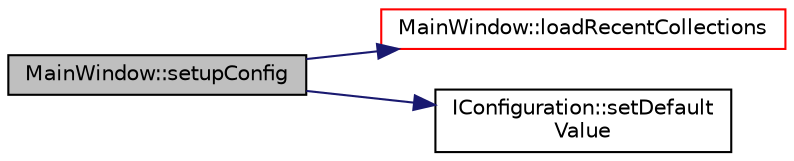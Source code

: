digraph "MainWindow::setupConfig"
{
 // LATEX_PDF_SIZE
  edge [fontname="Helvetica",fontsize="10",labelfontname="Helvetica",labelfontsize="10"];
  node [fontname="Helvetica",fontsize="10",shape=record];
  rankdir="LR";
  Node1 [label="MainWindow::setupConfig",height=0.2,width=0.4,color="black", fillcolor="grey75", style="filled", fontcolor="black",tooltip=" "];
  Node1 -> Node2 [color="midnightblue",fontsize="10",style="solid",fontname="Helvetica"];
  Node2 [label="MainWindow::loadRecentCollections",height=0.2,width=0.4,color="red", fillcolor="white", style="filled",URL="$class_main_window.html#a78c10e6e8b4303c3bacd5b0761495e86",tooltip=" "];
  Node1 -> Node6 [color="midnightblue",fontsize="10",style="solid",fontname="Helvetica"];
  Node6 [label="IConfiguration::setDefault\lValue",height=0.2,width=0.4,color="black", fillcolor="white", style="filled",URL="$struct_i_configuration.html#ab1325539f00d27f5a33326d7c5814500",tooltip=" "];
}
